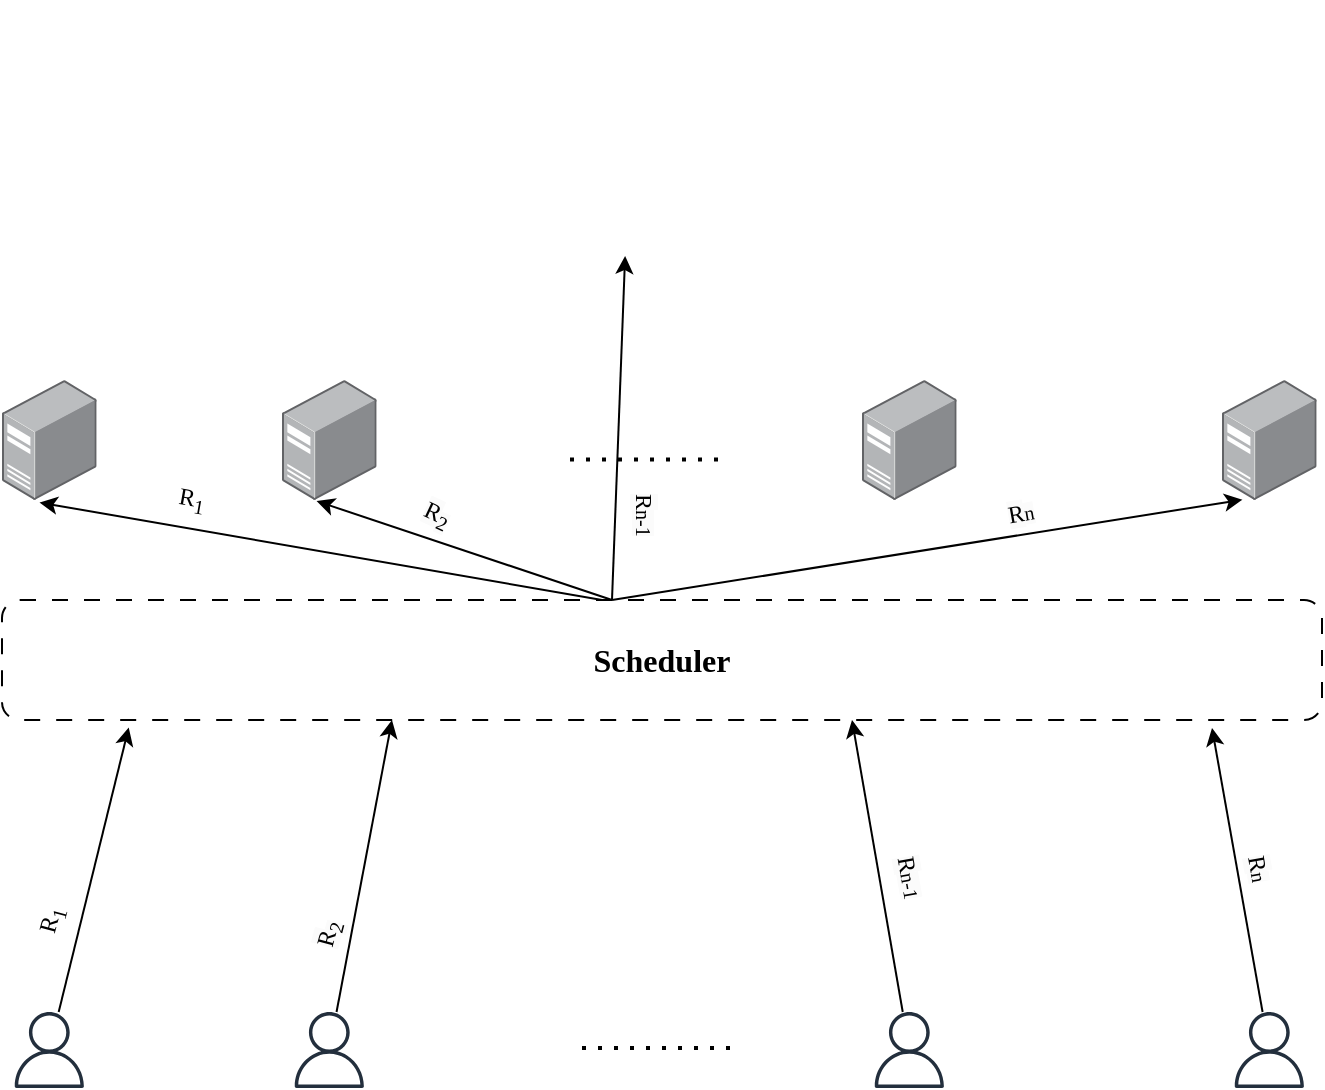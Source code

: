 <mxfile version="22.1.18" type="github">
  <diagram name="第 1 页" id="n0l9_IGRnVCK7IY2CVSV">
    <mxGraphModel dx="1039" dy="413" grid="1" gridSize="10" guides="1" tooltips="1" connect="1" arrows="1" fold="1" page="1" pageScale="1" pageWidth="827" pageHeight="1169" math="0" shadow="0">
      <root>
        <mxCell id="0" />
        <mxCell id="1" parent="0" />
        <mxCell id="gVyBX--V2GTejoInPmbf-10" value="" style="shape=image;html=1;verticalAlign=top;verticalLabelPosition=bottom;labelBackgroundColor=#ffffff;imageAspect=0;aspect=fixed;image=https://cdn2.iconfinder.com/data/icons/whcompare-servers-web-hosting/50/cloud-web-hosting-128.png" vertex="1" parent="1">
          <mxGeometry x="350" y="60" width="128" height="128" as="geometry" />
        </mxCell>
        <mxCell id="gVyBX--V2GTejoInPmbf-11" value="" style="image;points=[];aspect=fixed;html=1;align=center;shadow=0;dashed=0;image=img/lib/allied_telesis/computer_and_terminals/Server_Desktop.svg;" vertex="1" parent="1">
          <mxGeometry x="100" y="250" width="47.33" height="60" as="geometry" />
        </mxCell>
        <mxCell id="gVyBX--V2GTejoInPmbf-12" value="" style="image;points=[];aspect=fixed;html=1;align=center;shadow=0;dashed=0;image=img/lib/allied_telesis/computer_and_terminals/Server_Desktop.svg;" vertex="1" parent="1">
          <mxGeometry x="530" y="250" width="47.33" height="60" as="geometry" />
        </mxCell>
        <mxCell id="gVyBX--V2GTejoInPmbf-13" value="" style="image;points=[];aspect=fixed;html=1;align=center;shadow=0;dashed=0;image=img/lib/allied_telesis/computer_and_terminals/Server_Desktop.svg;" vertex="1" parent="1">
          <mxGeometry x="240" y="250" width="47.33" height="60" as="geometry" />
        </mxCell>
        <mxCell id="gVyBX--V2GTejoInPmbf-14" value="" style="image;points=[];aspect=fixed;html=1;align=center;shadow=0;dashed=0;image=img/lib/allied_telesis/computer_and_terminals/Server_Desktop.svg;" vertex="1" parent="1">
          <mxGeometry x="710" y="250" width="47.33" height="60" as="geometry" />
        </mxCell>
        <mxCell id="gVyBX--V2GTejoInPmbf-15" value="" style="endArrow=none;dashed=1;html=1;dashPattern=1 3;strokeWidth=2;rounded=0;" edge="1" parent="1">
          <mxGeometry width="50" height="50" relative="1" as="geometry">
            <mxPoint x="390" y="584" as="sourcePoint" />
            <mxPoint x="470" y="584" as="targetPoint" />
          </mxGeometry>
        </mxCell>
        <mxCell id="gVyBX--V2GTejoInPmbf-16" value="&lt;b&gt;&lt;font face=&quot;Times New Roman&quot; style=&quot;font-size: 16px;&quot;&gt;Scheduler&lt;/font&gt;&lt;/b&gt;" style="rounded=1;whiteSpace=wrap;html=1;dashed=1;dashPattern=8 8;" vertex="1" parent="1">
          <mxGeometry x="100" y="360" width="660" height="60" as="geometry" />
        </mxCell>
        <mxCell id="gVyBX--V2GTejoInPmbf-19" value="" style="sketch=0;outlineConnect=0;fontColor=#232F3E;gradientColor=none;fillColor=#232F3D;strokeColor=none;dashed=0;verticalLabelPosition=bottom;verticalAlign=top;align=center;html=1;fontSize=12;fontStyle=0;aspect=fixed;pointerEvents=1;shape=mxgraph.aws4.user;" vertex="1" parent="1">
          <mxGeometry x="104.66" y="566" width="38" height="38" as="geometry" />
        </mxCell>
        <mxCell id="gVyBX--V2GTejoInPmbf-20" value="" style="sketch=0;outlineConnect=0;fontColor=#232F3E;gradientColor=none;fillColor=#232F3D;strokeColor=none;dashed=0;verticalLabelPosition=bottom;verticalAlign=top;align=center;html=1;fontSize=12;fontStyle=0;aspect=fixed;pointerEvents=1;shape=mxgraph.aws4.user;" vertex="1" parent="1">
          <mxGeometry x="244.66" y="566" width="38" height="38" as="geometry" />
        </mxCell>
        <mxCell id="gVyBX--V2GTejoInPmbf-22" value="" style="sketch=0;outlineConnect=0;fontColor=#232F3E;gradientColor=none;fillColor=#232F3D;strokeColor=none;dashed=0;verticalLabelPosition=bottom;verticalAlign=top;align=center;html=1;fontSize=12;fontStyle=0;aspect=fixed;pointerEvents=1;shape=mxgraph.aws4.user;" vertex="1" parent="1">
          <mxGeometry x="534.67" y="566" width="38" height="38" as="geometry" />
        </mxCell>
        <mxCell id="gVyBX--V2GTejoInPmbf-23" value="" style="sketch=0;outlineConnect=0;fontColor=#232F3E;gradientColor=none;fillColor=#232F3D;strokeColor=none;dashed=0;verticalLabelPosition=bottom;verticalAlign=top;align=center;html=1;fontSize=12;fontStyle=0;aspect=fixed;pointerEvents=1;shape=mxgraph.aws4.user;" vertex="1" parent="1">
          <mxGeometry x="714.67" y="566" width="38" height="38" as="geometry" />
        </mxCell>
        <mxCell id="gVyBX--V2GTejoInPmbf-24" value="" style="endArrow=none;dashed=1;html=1;dashPattern=1 3;strokeWidth=2;rounded=0;" edge="1" parent="1">
          <mxGeometry width="50" height="50" relative="1" as="geometry">
            <mxPoint x="384" y="289.8" as="sourcePoint" />
            <mxPoint x="464" y="289.8" as="targetPoint" />
          </mxGeometry>
        </mxCell>
        <mxCell id="gVyBX--V2GTejoInPmbf-25" value="" style="endArrow=classic;html=1;rounded=0;entryX=0.096;entryY=1.063;entryDx=0;entryDy=0;entryPerimeter=0;" edge="1" parent="1" source="gVyBX--V2GTejoInPmbf-19" target="gVyBX--V2GTejoInPmbf-16">
          <mxGeometry width="50" height="50" relative="1" as="geometry">
            <mxPoint x="120" y="566" as="sourcePoint" />
            <mxPoint x="170" y="516" as="targetPoint" />
          </mxGeometry>
        </mxCell>
        <mxCell id="gVyBX--V2GTejoInPmbf-26" value="" style="endArrow=classic;html=1;rounded=0;entryX=0.096;entryY=1.063;entryDx=0;entryDy=0;entryPerimeter=0;" edge="1" parent="1" source="gVyBX--V2GTejoInPmbf-20">
          <mxGeometry width="50" height="50" relative="1" as="geometry">
            <mxPoint x="260" y="562" as="sourcePoint" />
            <mxPoint x="295" y="420" as="targetPoint" />
          </mxGeometry>
        </mxCell>
        <mxCell id="gVyBX--V2GTejoInPmbf-27" value="" style="endArrow=classic;html=1;rounded=0;entryX=0.096;entryY=1.063;entryDx=0;entryDy=0;entryPerimeter=0;" edge="1" parent="1" source="gVyBX--V2GTejoInPmbf-22">
          <mxGeometry width="50" height="50" relative="1" as="geometry">
            <mxPoint x="490" y="562" as="sourcePoint" />
            <mxPoint x="525" y="420" as="targetPoint" />
          </mxGeometry>
        </mxCell>
        <mxCell id="gVyBX--V2GTejoInPmbf-28" value="" style="endArrow=classic;html=1;rounded=0;entryX=0.096;entryY=1.063;entryDx=0;entryDy=0;entryPerimeter=0;" edge="1" parent="1" source="gVyBX--V2GTejoInPmbf-23">
          <mxGeometry width="50" height="50" relative="1" as="geometry">
            <mxPoint x="670" y="566" as="sourcePoint" />
            <mxPoint x="705" y="424" as="targetPoint" />
          </mxGeometry>
        </mxCell>
        <mxCell id="gVyBX--V2GTejoInPmbf-29" value="&lt;font face=&quot;Times New Roman&quot;&gt;R&lt;sub&gt;1&lt;/sub&gt;&lt;/font&gt;" style="text;strokeColor=none;align=center;fillColor=none;html=1;verticalAlign=middle;whiteSpace=wrap;rounded=0;rotation=-75;" vertex="1" parent="1">
          <mxGeometry x="100" y="510" width="50" height="20" as="geometry" />
        </mxCell>
        <mxCell id="gVyBX--V2GTejoInPmbf-30" value="&lt;span style=&quot;color: rgb(0, 0, 0); font-family: &amp;quot;Times New Roman&amp;quot;; font-size: 12px; font-style: normal; font-variant-ligatures: normal; font-variant-caps: normal; font-weight: 400; letter-spacing: normal; orphans: 2; text-align: center; text-indent: 0px; text-transform: none; widows: 2; word-spacing: 0px; -webkit-text-stroke-width: 0px; background-color: rgb(251, 251, 251); text-decoration-thickness: initial; text-decoration-style: initial; text-decoration-color: initial; float: none; display: inline !important;&quot;&gt;R&lt;/span&gt;&lt;sub style=&quot;border-color: var(--border-color); color: rgb(0, 0, 0); font-family: &amp;quot;Times New Roman&amp;quot;; font-style: normal; font-variant-ligatures: normal; font-variant-caps: normal; font-weight: 400; letter-spacing: normal; orphans: 2; text-align: center; text-indent: 0px; text-transform: none; widows: 2; word-spacing: 0px; -webkit-text-stroke-width: 0px; background-color: rgb(251, 251, 251); text-decoration-thickness: initial; text-decoration-style: initial; text-decoration-color: initial;&quot;&gt;2&lt;/sub&gt;" style="text;whiteSpace=wrap;html=1;rotation=-75;" vertex="1" parent="1">
          <mxGeometry x="238.67" y="500.0" width="50" height="20" as="geometry" />
        </mxCell>
        <mxCell id="gVyBX--V2GTejoInPmbf-31" value="&lt;span style=&quot;color: rgb(0, 0, 0); font-family: &amp;quot;Times New Roman&amp;quot;; font-size: 12px; font-style: normal; font-variant-ligatures: normal; font-variant-caps: normal; font-weight: 400; letter-spacing: normal; orphans: 2; text-align: center; text-indent: 0px; text-transform: none; widows: 2; word-spacing: 0px; -webkit-text-stroke-width: 0px; background-color: rgb(251, 251, 251); text-decoration-thickness: initial; text-decoration-style: initial; text-decoration-color: initial; float: none; display: inline !important;&quot;&gt;R&lt;/span&gt;&lt;span style=&quot;color: rgb(0, 0, 0); font-family: &amp;quot;Times New Roman&amp;quot;; font-style: normal; font-variant-ligatures: normal; font-variant-caps: normal; font-weight: 400; letter-spacing: normal; orphans: 2; text-align: center; text-indent: 0px; text-transform: none; widows: 2; word-spacing: 0px; -webkit-text-stroke-width: 0px; background-color: rgb(251, 251, 251); text-decoration-thickness: initial; text-decoration-style: initial; text-decoration-color: initial; float: none; display: inline !important; font-size: 10px;&quot;&gt;n-1&lt;/span&gt;" style="text;whiteSpace=wrap;html=1;rotation=80;" vertex="1" parent="1">
          <mxGeometry x="534.67" y="500" width="50" height="20" as="geometry" />
        </mxCell>
        <mxCell id="gVyBX--V2GTejoInPmbf-32" value="&lt;span style=&quot;color: rgb(0, 0, 0); font-family: &amp;quot;Times New Roman&amp;quot;; font-size: 12px; font-style: normal; font-variant-ligatures: normal; font-variant-caps: normal; font-weight: 400; letter-spacing: normal; orphans: 2; text-align: center; text-indent: 0px; text-transform: none; widows: 2; word-spacing: 0px; -webkit-text-stroke-width: 0px; background-color: rgb(251, 251, 251); text-decoration-thickness: initial; text-decoration-style: initial; text-decoration-color: initial; float: none; display: inline !important;&quot;&gt;R&lt;/span&gt;&lt;span style=&quot;color: rgb(0, 0, 0); font-family: &amp;quot;Times New Roman&amp;quot;; font-style: normal; font-variant-ligatures: normal; font-variant-caps: normal; font-weight: 400; letter-spacing: normal; orphans: 2; text-align: center; text-indent: 0px; text-transform: none; widows: 2; word-spacing: 0px; -webkit-text-stroke-width: 0px; background-color: rgb(251, 251, 251); text-decoration-thickness: initial; text-decoration-style: initial; text-decoration-color: initial; float: none; display: inline !important; font-size: 10px;&quot;&gt;n&lt;/span&gt;" style="text;whiteSpace=wrap;html=1;rotation=80;" vertex="1" parent="1">
          <mxGeometry x="710.0" y="500" width="50" height="20" as="geometry" />
        </mxCell>
        <mxCell id="gVyBX--V2GTejoInPmbf-33" value="" style="endArrow=classic;html=1;rounded=0;entryX=0.396;entryY=1.021;entryDx=0;entryDy=0;entryPerimeter=0;" edge="1" parent="1" target="gVyBX--V2GTejoInPmbf-11">
          <mxGeometry width="50" height="50" relative="1" as="geometry">
            <mxPoint x="400" y="360" as="sourcePoint" />
            <mxPoint x="420" y="310" as="targetPoint" />
          </mxGeometry>
        </mxCell>
        <mxCell id="gVyBX--V2GTejoInPmbf-34" value="" style="endArrow=classic;html=1;rounded=0;entryX=0.365;entryY=1.009;entryDx=0;entryDy=0;entryPerimeter=0;" edge="1" parent="1" target="gVyBX--V2GTejoInPmbf-13">
          <mxGeometry width="50" height="50" relative="1" as="geometry">
            <mxPoint x="405" y="360" as="sourcePoint" />
            <mxPoint x="455" y="310" as="targetPoint" />
          </mxGeometry>
        </mxCell>
        <mxCell id="gVyBX--V2GTejoInPmbf-35" value="" style="endArrow=classic;html=1;rounded=0;" edge="1" parent="1" target="gVyBX--V2GTejoInPmbf-10">
          <mxGeometry width="50" height="50" relative="1" as="geometry">
            <mxPoint x="405" y="360" as="sourcePoint" />
            <mxPoint x="455" y="310" as="targetPoint" />
          </mxGeometry>
        </mxCell>
        <mxCell id="gVyBX--V2GTejoInPmbf-36" value="" style="endArrow=classic;html=1;rounded=0;entryX=0.216;entryY=0.997;entryDx=0;entryDy=0;entryPerimeter=0;" edge="1" parent="1" target="gVyBX--V2GTejoInPmbf-14">
          <mxGeometry width="50" height="50" relative="1" as="geometry">
            <mxPoint x="405" y="360" as="sourcePoint" />
            <mxPoint x="455" y="310" as="targetPoint" />
          </mxGeometry>
        </mxCell>
        <mxCell id="gVyBX--V2GTejoInPmbf-37" value="&lt;font face=&quot;Times New Roman&quot;&gt;R&lt;sub&gt;1&lt;/sub&gt;&lt;/font&gt;" style="text;strokeColor=none;align=center;fillColor=none;html=1;verticalAlign=middle;whiteSpace=wrap;rounded=0;rotation=10;" vertex="1" parent="1">
          <mxGeometry x="170" y="300" width="50" height="20" as="geometry" />
        </mxCell>
        <mxCell id="gVyBX--V2GTejoInPmbf-39" value="&lt;span style=&quot;color: rgb(0, 0, 0); font-family: &amp;quot;Times New Roman&amp;quot;; font-size: 12px; font-style: normal; font-variant-ligatures: normal; font-variant-caps: normal; font-weight: 400; letter-spacing: normal; orphans: 2; text-align: center; text-indent: 0px; text-transform: none; widows: 2; word-spacing: 0px; -webkit-text-stroke-width: 0px; background-color: rgb(251, 251, 251); text-decoration-thickness: initial; text-decoration-style: initial; text-decoration-color: initial; float: none; display: inline !important;&quot;&gt;R&lt;/span&gt;&lt;sub style=&quot;border-color: var(--border-color); color: rgb(0, 0, 0); font-family: &amp;quot;Times New Roman&amp;quot;; font-style: normal; font-variant-ligatures: normal; font-variant-caps: normal; font-weight: 400; letter-spacing: normal; orphans: 2; text-align: center; text-indent: 0px; text-transform: none; widows: 2; word-spacing: 0px; -webkit-text-stroke-width: 0px; background-color: rgb(251, 251, 251); text-decoration-thickness: initial; text-decoration-style: initial; text-decoration-color: initial;&quot;&gt;2&lt;/sub&gt;" style="text;whiteSpace=wrap;html=1;rotation=25;" vertex="1" parent="1">
          <mxGeometry x="310" y="310.0" width="50" height="20" as="geometry" />
        </mxCell>
        <mxCell id="gVyBX--V2GTejoInPmbf-40" value="&lt;span style=&quot;color: rgb(0, 0, 0); font-family: &amp;quot;Times New Roman&amp;quot;; font-size: 12px; font-style: normal; font-variant-ligatures: normal; font-variant-caps: normal; font-weight: 400; letter-spacing: normal; orphans: 2; text-align: center; text-indent: 0px; text-transform: none; widows: 2; word-spacing: 0px; -webkit-text-stroke-width: 0px; background-color: rgb(251, 251, 251); text-decoration-thickness: initial; text-decoration-style: initial; text-decoration-color: initial; float: none; display: inline !important;&quot;&gt;R&lt;/span&gt;&lt;span style=&quot;color: rgb(0, 0, 0); font-family: &amp;quot;Times New Roman&amp;quot;; font-style: normal; font-variant-ligatures: normal; font-variant-caps: normal; font-weight: 400; letter-spacing: normal; orphans: 2; text-align: center; text-indent: 0px; text-transform: none; widows: 2; word-spacing: 0px; -webkit-text-stroke-width: 0px; background-color: rgb(251, 251, 251); text-decoration-thickness: initial; text-decoration-style: initial; text-decoration-color: initial; float: none; display: inline !important; font-size: 10px;&quot;&gt;n-1&lt;/span&gt;" style="text;whiteSpace=wrap;html=1;rotation=90;" vertex="1" parent="1">
          <mxGeometry x="400.0" y="320" width="50" height="20" as="geometry" />
        </mxCell>
        <mxCell id="gVyBX--V2GTejoInPmbf-41" value="&lt;span style=&quot;color: rgb(0, 0, 0); font-family: &amp;quot;Times New Roman&amp;quot;; font-size: 12px; font-style: normal; font-variant-ligatures: normal; font-variant-caps: normal; font-weight: 400; letter-spacing: normal; orphans: 2; text-align: center; text-indent: 0px; text-transform: none; widows: 2; word-spacing: 0px; -webkit-text-stroke-width: 0px; background-color: rgb(251, 251, 251); text-decoration-thickness: initial; text-decoration-style: initial; text-decoration-color: initial; float: none; display: inline !important;&quot;&gt;R&lt;/span&gt;&lt;span style=&quot;color: rgb(0, 0, 0); font-family: &amp;quot;Times New Roman&amp;quot;; font-style: normal; font-variant-ligatures: normal; font-variant-caps: normal; font-weight: 400; letter-spacing: normal; orphans: 2; text-align: center; text-indent: 0px; text-transform: none; widows: 2; word-spacing: 0px; -webkit-text-stroke-width: 0px; background-color: rgb(251, 251, 251); text-decoration-thickness: initial; text-decoration-style: initial; text-decoration-color: initial; float: none; display: inline !important; font-size: 10px;&quot;&gt;n&lt;/span&gt;" style="text;whiteSpace=wrap;html=1;rotation=-10;" vertex="1" parent="1">
          <mxGeometry x="600.0" y="300" width="50" height="20" as="geometry" />
        </mxCell>
      </root>
    </mxGraphModel>
  </diagram>
</mxfile>
